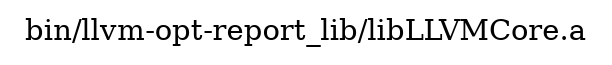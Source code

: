 digraph "bin/llvm-opt-report_lib/libLLVMCore.a" {
	label="bin/llvm-opt-report_lib/libLLVMCore.a";
	rankdir=LR;

}
